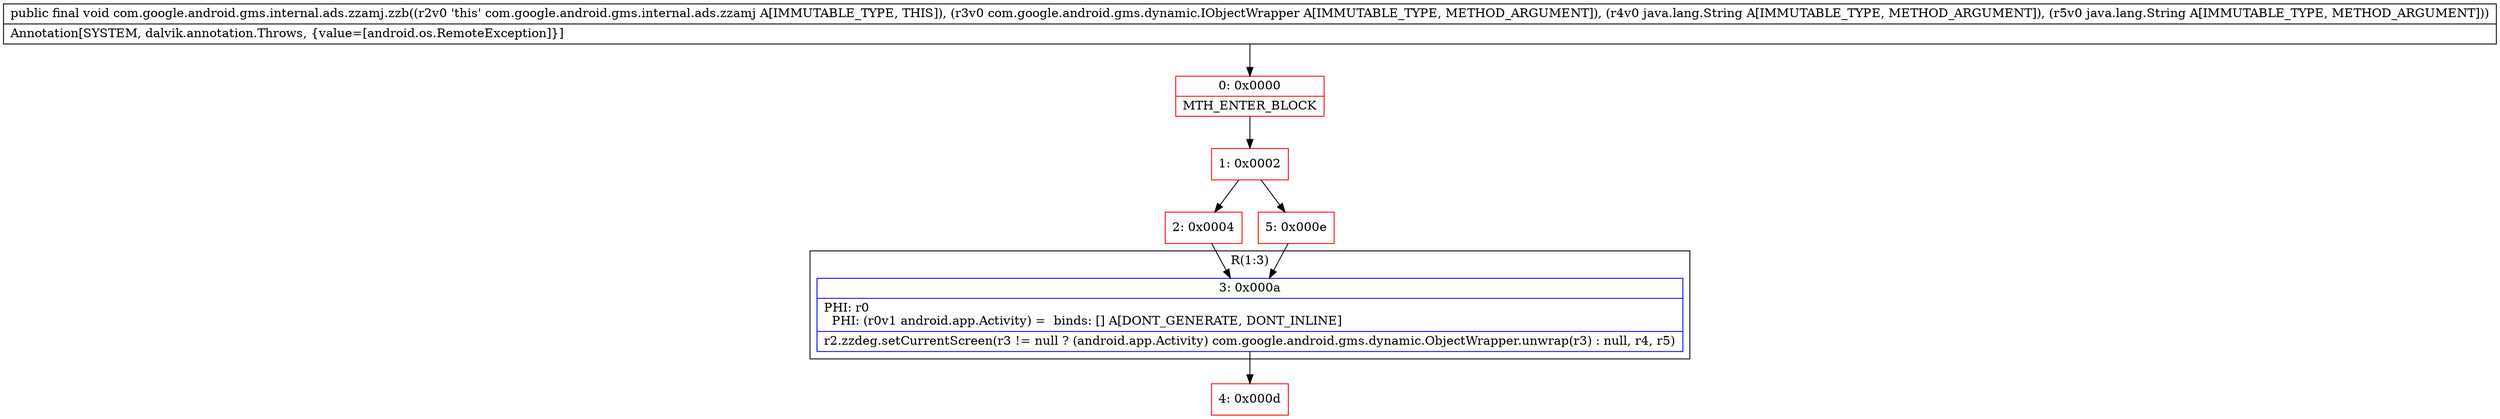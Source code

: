 digraph "CFG forcom.google.android.gms.internal.ads.zzamj.zzb(Lcom\/google\/android\/gms\/dynamic\/IObjectWrapper;Ljava\/lang\/String;Ljava\/lang\/String;)V" {
subgraph cluster_Region_1657133452 {
label = "R(1:3)";
node [shape=record,color=blue];
Node_3 [shape=record,label="{3\:\ 0x000a|PHI: r0 \l  PHI: (r0v1 android.app.Activity) =  binds: [] A[DONT_GENERATE, DONT_INLINE]\l|r2.zzdeg.setCurrentScreen(r3 != null ? (android.app.Activity) com.google.android.gms.dynamic.ObjectWrapper.unwrap(r3) : null, r4, r5)\l}"];
}
Node_0 [shape=record,color=red,label="{0\:\ 0x0000|MTH_ENTER_BLOCK\l}"];
Node_1 [shape=record,color=red,label="{1\:\ 0x0002}"];
Node_2 [shape=record,color=red,label="{2\:\ 0x0004}"];
Node_4 [shape=record,color=red,label="{4\:\ 0x000d}"];
Node_5 [shape=record,color=red,label="{5\:\ 0x000e}"];
MethodNode[shape=record,label="{public final void com.google.android.gms.internal.ads.zzamj.zzb((r2v0 'this' com.google.android.gms.internal.ads.zzamj A[IMMUTABLE_TYPE, THIS]), (r3v0 com.google.android.gms.dynamic.IObjectWrapper A[IMMUTABLE_TYPE, METHOD_ARGUMENT]), (r4v0 java.lang.String A[IMMUTABLE_TYPE, METHOD_ARGUMENT]), (r5v0 java.lang.String A[IMMUTABLE_TYPE, METHOD_ARGUMENT]))  | Annotation[SYSTEM, dalvik.annotation.Throws, \{value=[android.os.RemoteException]\}]\l}"];
MethodNode -> Node_0;
Node_3 -> Node_4;
Node_0 -> Node_1;
Node_1 -> Node_2;
Node_1 -> Node_5;
Node_2 -> Node_3;
Node_5 -> Node_3;
}

